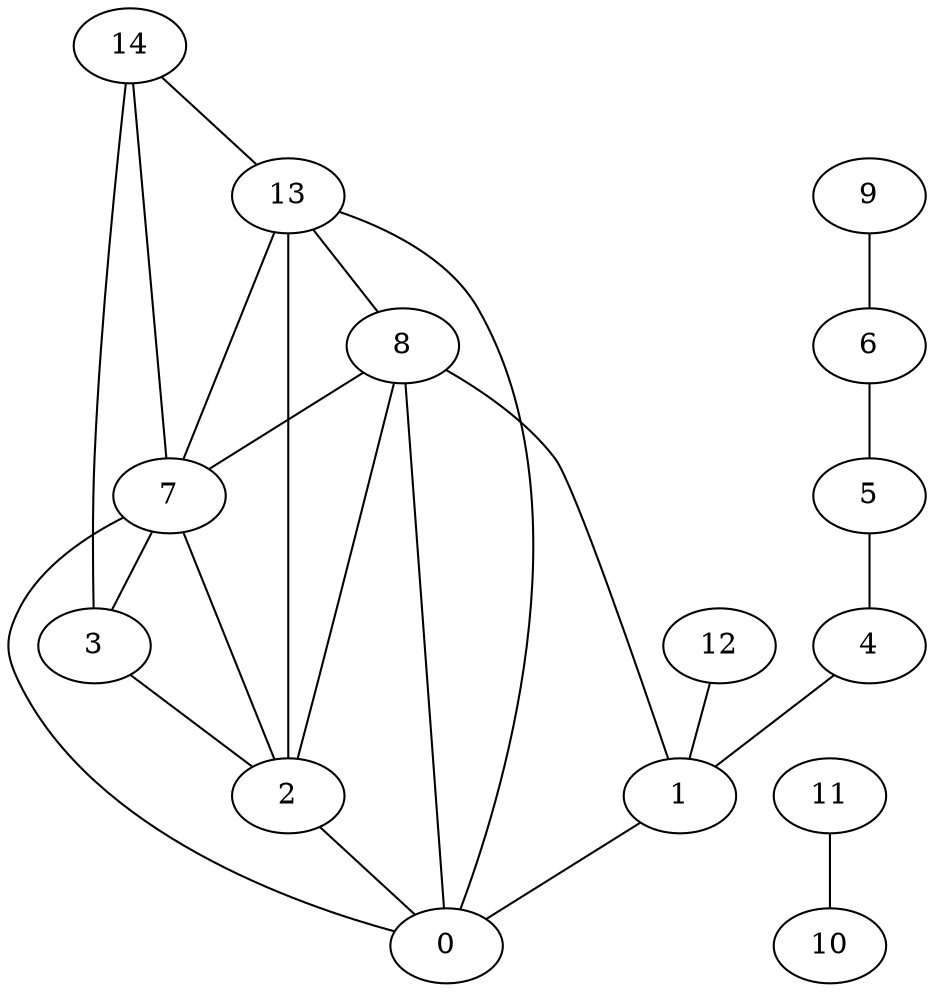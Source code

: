 digraph "sensornet-topology" {
label = "";
rankdir="BT";"0"->"1" [arrowhead = "both"] 
"0"->"2" [arrowhead = "both"] 
"0"->"7" [arrowhead = "both"] 
"0"->"8" [arrowhead = "both"] 
"0"->"13" [arrowhead = "both"] 
"1"->"4" [arrowhead = "both"] 
"1"->"8" [arrowhead = "both"] 
"1"->"12" [arrowhead = "both"] 
"2"->"3" [arrowhead = "both"] 
"2"->"7" [arrowhead = "both"] 
"2"->"8" [arrowhead = "both"] 
"2"->"13" [arrowhead = "both"] 
"3"->"7" [arrowhead = "both"] 
"3"->"14" [arrowhead = "both"] 
"4"->"5" [arrowhead = "both"] 
"5"->"6" [arrowhead = "both"] 
"6"->"9" [arrowhead = "both"] 
"7"->"8" [arrowhead = "both"] 
"7"->"13" [arrowhead = "both"] 
"7"->"14" [arrowhead = "both"] 
"8"->"13" [arrowhead = "both"] 
"10"->"11" [arrowhead = "both"] 
"13"->"14" [arrowhead = "both"] 
}